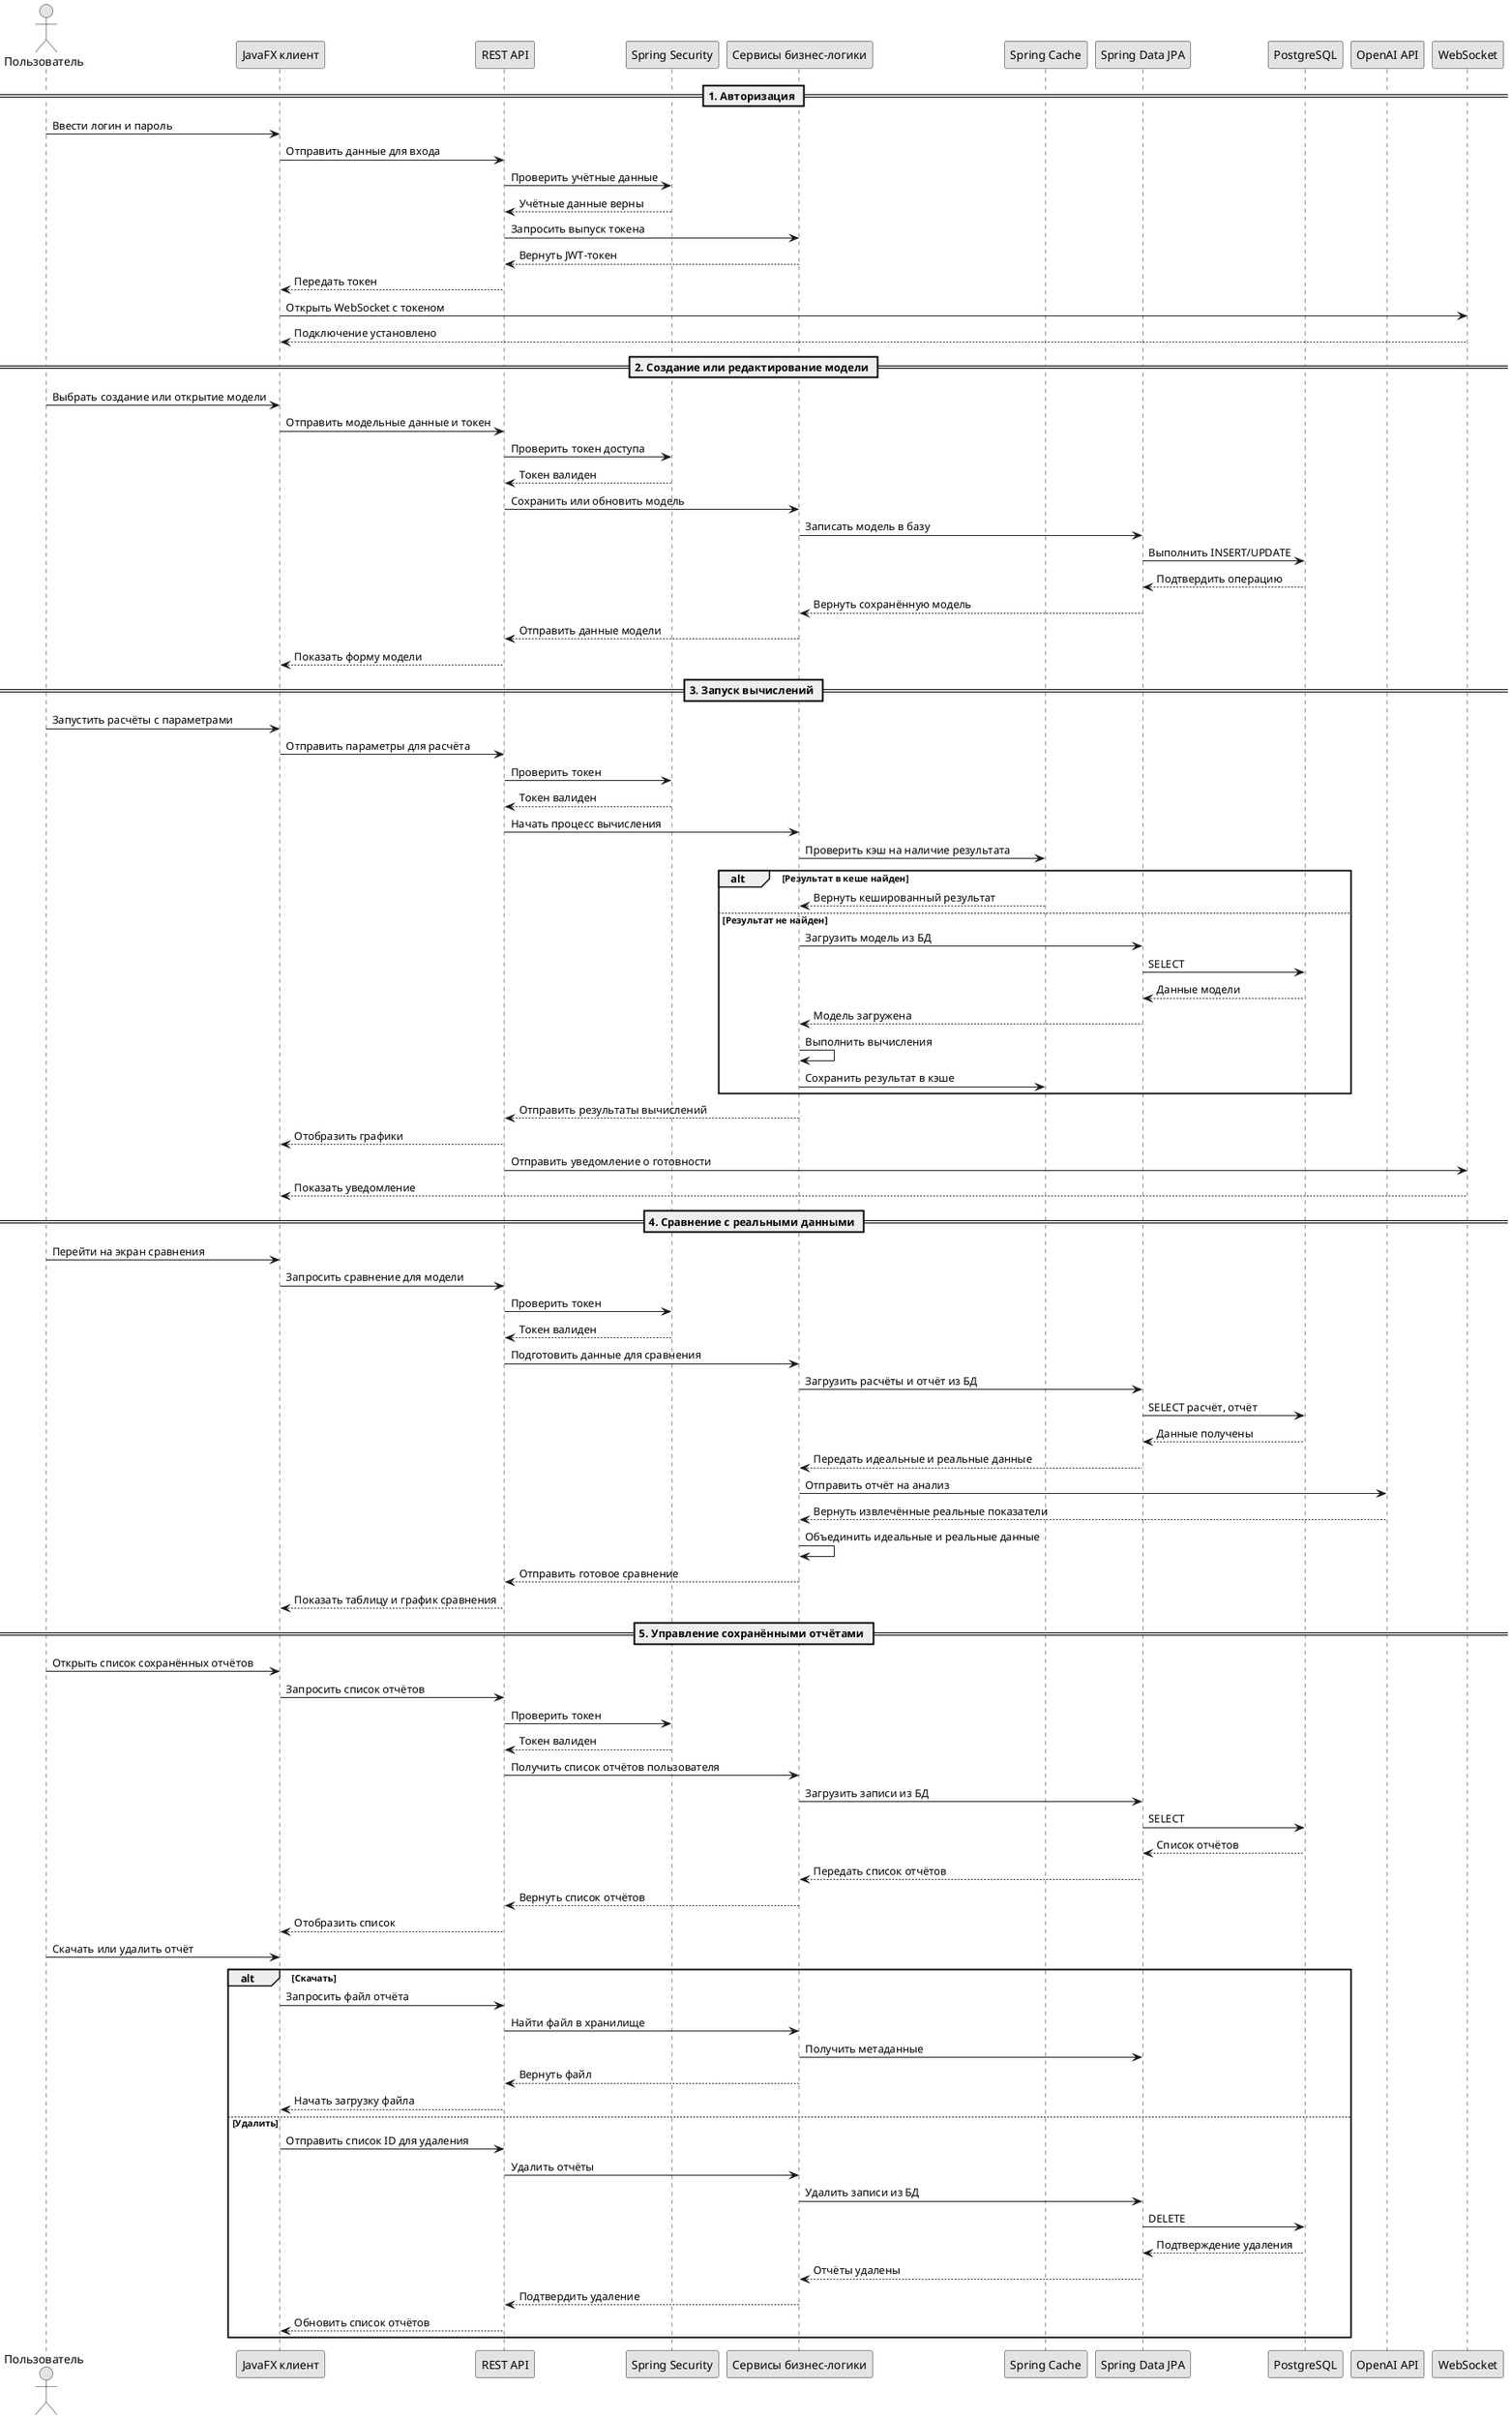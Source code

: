 @startuml
skinparam monochrome true
actor Пользователь as User

participant "JavaFX клиент" as Client
participant "REST API"       as API
participant "Spring Security" as Security
participant "Сервисы бизнес-логики" as Service
participant "Spring Cache"    as Cache
participant "Spring Data JPA" as DataLayer
participant "PostgreSQL"      as DB
participant "OpenAI API"      as AI
participant "WebSocket"       as WS

== 1. Авторизация ==
User -> Client: Ввести логин и пароль  
Client -> API: Отправить данные для входа  
API -> Security: Проверить учётные данные  
Security --> API: Учётные данные верны  
API -> Service: Запросить выпуск токена  
Service --> API: Вернуть JWT-токен  
API --> Client: Передать токен  
Client -> WS: Открыть WebSocket с токеном  
WS --> Client: Подключение установлено  

== 2. Создание или редактирование модели ==
User -> Client: Выбрать создание или открытие модели  
Client -> API: Отправить модельные данные и токен  
API -> Security: Проверить токен доступа  
Security --> API: Токен валиден  
API -> Service: Сохранить или обновить модель  
Service -> DataLayer: Записать модель в базу  
DataLayer -> DB: Выполнить INSERT/UPDATE  
DB --> DataLayer: Подтвердить операцию  
DataLayer --> Service: Вернуть сохранённую модель  
Service --> API: Отправить данные модели  
API --> Client: Показать форму модели  

== 3. Запуск вычислений ==
User -> Client: Запустить расчёты с параметрами  
Client -> API: Отправить параметры для расчёта  
API -> Security: Проверить токен  
Security --> API: Токен валиден  
API -> Service: Начать процесс вычисления  
Service -> Cache: Проверить кэш на наличие результата  
alt Результат в кеше найден
  Cache --> Service: Вернуть кешированный результат
else Результат не найден
  Service -> DataLayer: Загрузить модель из БД  
  DataLayer -> DB: SELECT  
  DB --> DataLayer: Данные модели  
  DataLayer --> Service: Модель загружена  

  Service -> Service: Выполнить вычисления  
  Service -> Cache: Сохранить результат в кэше  
end  
Service --> API: Отправить результаты вычислений  
API --> Client: Отобразить графики  
API -> WS: Отправить уведомление о готовности  
WS --> Client: Показать уведомление  

== 4. Сравнение с реальными данными ==
User -> Client: Перейти на экран сравнения  
Client -> API: Запросить сравнение для модели  
API -> Security: Проверить токен  
Security --> API: Токен валиден  
API -> Service: Подготовить данные для сравнения  
Service -> DataLayer: Загрузить расчёты и отчёт из БД  
DataLayer -> DB: SELECT расчёт, отчёт  
DB --> DataLayer: Данные получены  
DataLayer --> Service: Передать идеальные и реальные данные  

Service -> AI: Отправить отчёт на анализ  
AI --> Service: Вернуть извлечённые реальные показатели  
Service -> Service: Объединить идеальные и реальные данные  
Service --> API: Отправить готовое сравнение  
API --> Client: Показать таблицу и график сравнения  

== 5. Управление сохранёнными отчётами ==
User -> Client: Открыть список сохранённых отчётов  
Client -> API: Запросить список отчётов  
API -> Security: Проверить токен  
Security --> API: Токен валиден  
API -> Service: Получить список отчётов пользователя  
Service -> DataLayer: Загрузить записи из БД  
DataLayer -> DB: SELECT  
DB --> DataLayer: Список отчётов  
DataLayer --> Service: Передать список отчётов  
Service --> API: Вернуть список отчётов  
API --> Client: Отобразить список  

User -> Client: Скачать или удалить отчёт  
alt Скачать
  Client -> API: Запросить файл отчёта  
  API -> Service: Найти файл в хранилище  
  Service -> DataLayer: Получить метаданные  
  Service --> API: Вернуть файл  
  API --> Client: Начать загрузку файла  
else Удалить
  Client -> API: Отправить список ID для удаления  
  API -> Service: Удалить отчёты  
  Service -> DataLayer: Удалить записи из БД  
  DataLayer -> DB: DELETE  
  DB --> DataLayer: Подтверждение удаления  
  DataLayer --> Service: Отчёты удалены  
  Service --> API: Подтвердить удаление  
  API --> Client: Обновить список отчётов  
end

@enduml
